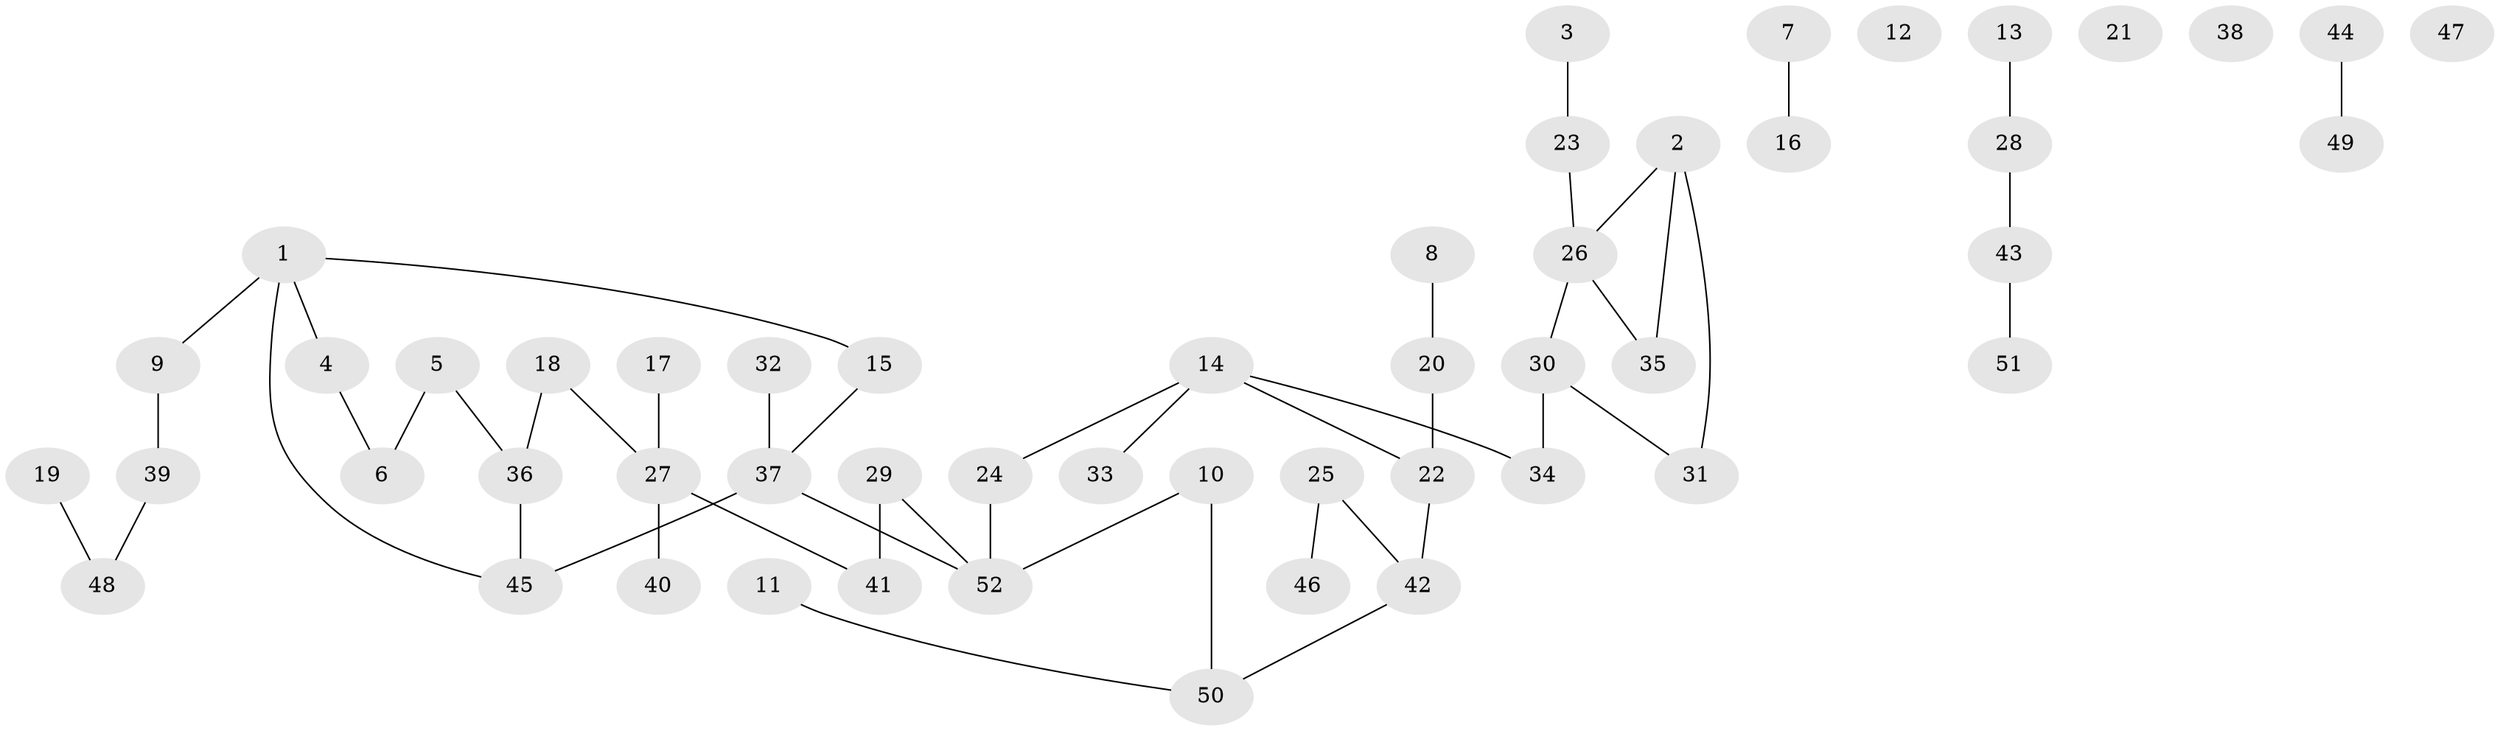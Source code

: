 // Generated by graph-tools (version 1.1) at 2025/49/03/09/25 03:49:08]
// undirected, 52 vertices, 50 edges
graph export_dot {
graph [start="1"]
  node [color=gray90,style=filled];
  1;
  2;
  3;
  4;
  5;
  6;
  7;
  8;
  9;
  10;
  11;
  12;
  13;
  14;
  15;
  16;
  17;
  18;
  19;
  20;
  21;
  22;
  23;
  24;
  25;
  26;
  27;
  28;
  29;
  30;
  31;
  32;
  33;
  34;
  35;
  36;
  37;
  38;
  39;
  40;
  41;
  42;
  43;
  44;
  45;
  46;
  47;
  48;
  49;
  50;
  51;
  52;
  1 -- 4;
  1 -- 9;
  1 -- 15;
  1 -- 45;
  2 -- 26;
  2 -- 31;
  2 -- 35;
  3 -- 23;
  4 -- 6;
  5 -- 6;
  5 -- 36;
  7 -- 16;
  8 -- 20;
  9 -- 39;
  10 -- 50;
  10 -- 52;
  11 -- 50;
  13 -- 28;
  14 -- 22;
  14 -- 24;
  14 -- 33;
  14 -- 34;
  15 -- 37;
  17 -- 27;
  18 -- 27;
  18 -- 36;
  19 -- 48;
  20 -- 22;
  22 -- 42;
  23 -- 26;
  24 -- 52;
  25 -- 42;
  25 -- 46;
  26 -- 30;
  26 -- 35;
  27 -- 40;
  27 -- 41;
  28 -- 43;
  29 -- 41;
  29 -- 52;
  30 -- 31;
  30 -- 34;
  32 -- 37;
  36 -- 45;
  37 -- 45;
  37 -- 52;
  39 -- 48;
  42 -- 50;
  43 -- 51;
  44 -- 49;
}
